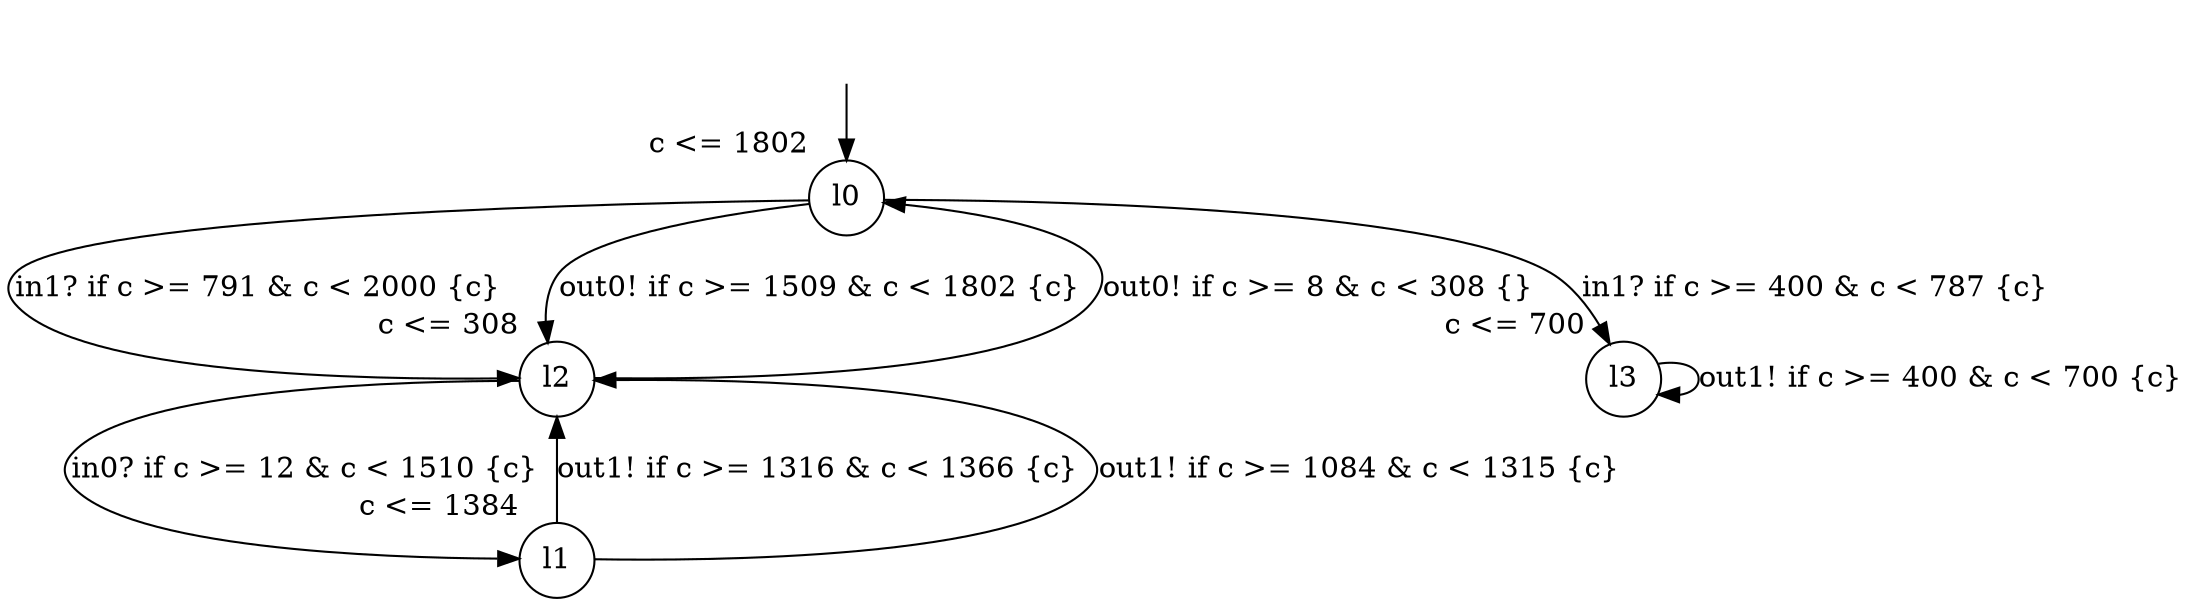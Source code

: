 digraph g {
__start0 [label="" shape="none"];
l0 [shape="circle" margin=0 label="l0", xlabel="c <= 1802"];
l1 [shape="circle" margin=0 label="l1", xlabel="c <= 1384"];
l2 [shape="circle" margin=0 label="l2", xlabel="c <= 308"];
l3 [shape="circle" margin=0 label="l3", xlabel="c <= 700"];
l0 -> l2 [label="in1? if c >= 791 & c < 2000 {c} "];
l0 -> l2 [label="out0! if c >= 1509 & c < 1802 {c} "];
l0 -> l3 [label="in1? if c >= 400 & c < 787 {c} "];
l1 -> l2 [label="out1! if c >= 1316 & c < 1366 {c} "];
l1 -> l2 [label="out1! if c >= 1084 & c < 1315 {c} "];
l2 -> l1 [label="in0? if c >= 12 & c < 1510 {c} "];
l2 -> l0 [label="out0! if c >= 8 & c < 308 {} "];
l3 -> l3 [label="out1! if c >= 400 & c < 700 {c} "];
__start0 -> l0;
}
